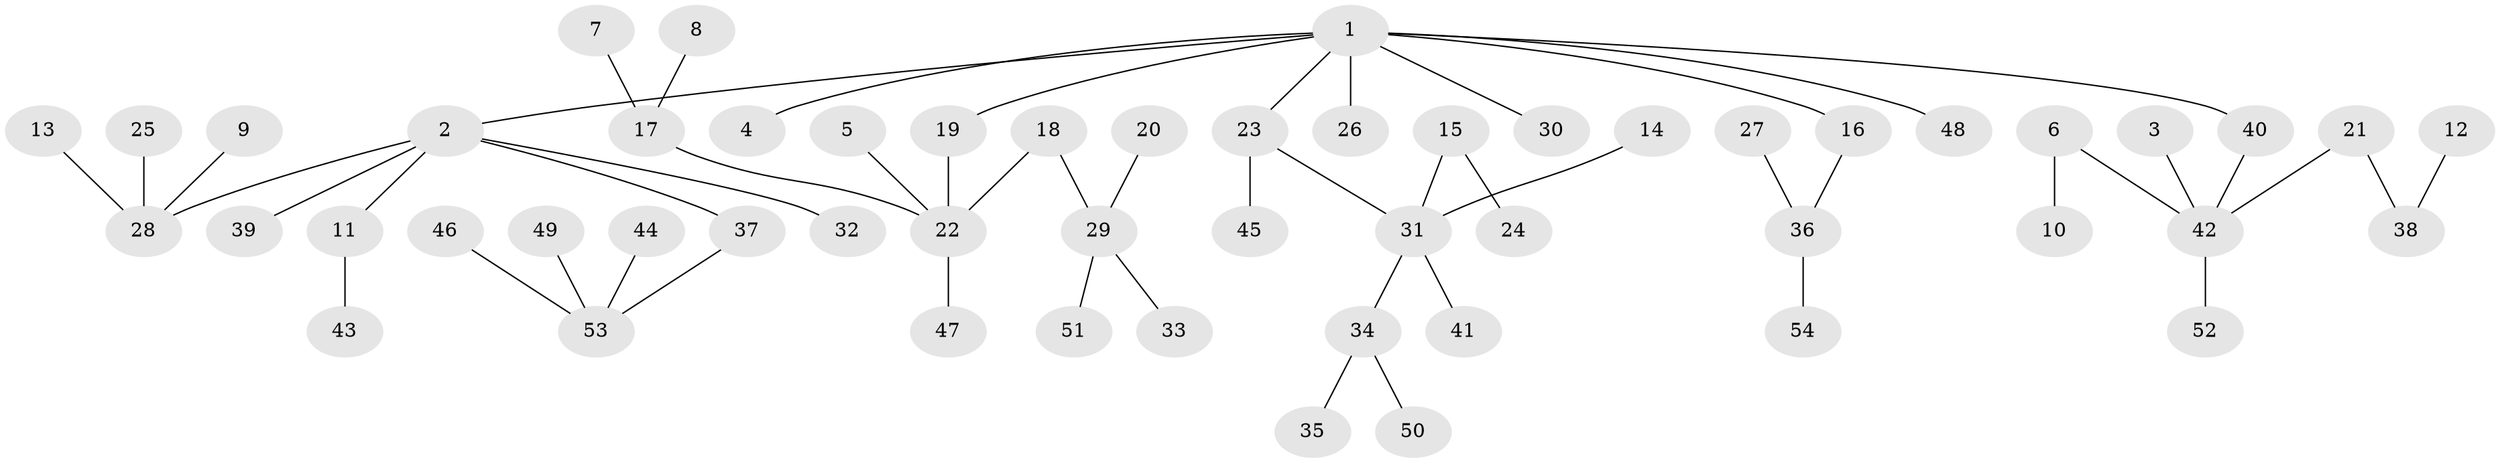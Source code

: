 // original degree distribution, {7: 0.018518518518518517, 3: 0.12037037037037036, 4: 0.06481481481481481, 6: 0.018518518518518517, 2: 0.23148148148148148, 1: 0.5185185185185185, 5: 0.027777777777777776}
// Generated by graph-tools (version 1.1) at 2025/50/03/09/25 03:50:17]
// undirected, 54 vertices, 53 edges
graph export_dot {
graph [start="1"]
  node [color=gray90,style=filled];
  1;
  2;
  3;
  4;
  5;
  6;
  7;
  8;
  9;
  10;
  11;
  12;
  13;
  14;
  15;
  16;
  17;
  18;
  19;
  20;
  21;
  22;
  23;
  24;
  25;
  26;
  27;
  28;
  29;
  30;
  31;
  32;
  33;
  34;
  35;
  36;
  37;
  38;
  39;
  40;
  41;
  42;
  43;
  44;
  45;
  46;
  47;
  48;
  49;
  50;
  51;
  52;
  53;
  54;
  1 -- 2 [weight=1.0];
  1 -- 4 [weight=1.0];
  1 -- 16 [weight=1.0];
  1 -- 19 [weight=1.0];
  1 -- 23 [weight=1.0];
  1 -- 26 [weight=1.0];
  1 -- 30 [weight=1.0];
  1 -- 40 [weight=1.0];
  1 -- 48 [weight=1.0];
  2 -- 11 [weight=1.0];
  2 -- 28 [weight=1.0];
  2 -- 32 [weight=1.0];
  2 -- 37 [weight=1.0];
  2 -- 39 [weight=1.0];
  3 -- 42 [weight=1.0];
  5 -- 22 [weight=1.0];
  6 -- 10 [weight=1.0];
  6 -- 42 [weight=1.0];
  7 -- 17 [weight=1.0];
  8 -- 17 [weight=1.0];
  9 -- 28 [weight=1.0];
  11 -- 43 [weight=1.0];
  12 -- 38 [weight=1.0];
  13 -- 28 [weight=1.0];
  14 -- 31 [weight=1.0];
  15 -- 24 [weight=1.0];
  15 -- 31 [weight=1.0];
  16 -- 36 [weight=1.0];
  17 -- 22 [weight=1.0];
  18 -- 22 [weight=1.0];
  18 -- 29 [weight=1.0];
  19 -- 22 [weight=1.0];
  20 -- 29 [weight=1.0];
  21 -- 38 [weight=1.0];
  21 -- 42 [weight=1.0];
  22 -- 47 [weight=1.0];
  23 -- 31 [weight=1.0];
  23 -- 45 [weight=1.0];
  25 -- 28 [weight=1.0];
  27 -- 36 [weight=1.0];
  29 -- 33 [weight=1.0];
  29 -- 51 [weight=1.0];
  31 -- 34 [weight=1.0];
  31 -- 41 [weight=1.0];
  34 -- 35 [weight=1.0];
  34 -- 50 [weight=1.0];
  36 -- 54 [weight=1.0];
  37 -- 53 [weight=1.0];
  40 -- 42 [weight=1.0];
  42 -- 52 [weight=1.0];
  44 -- 53 [weight=1.0];
  46 -- 53 [weight=1.0];
  49 -- 53 [weight=1.0];
}
